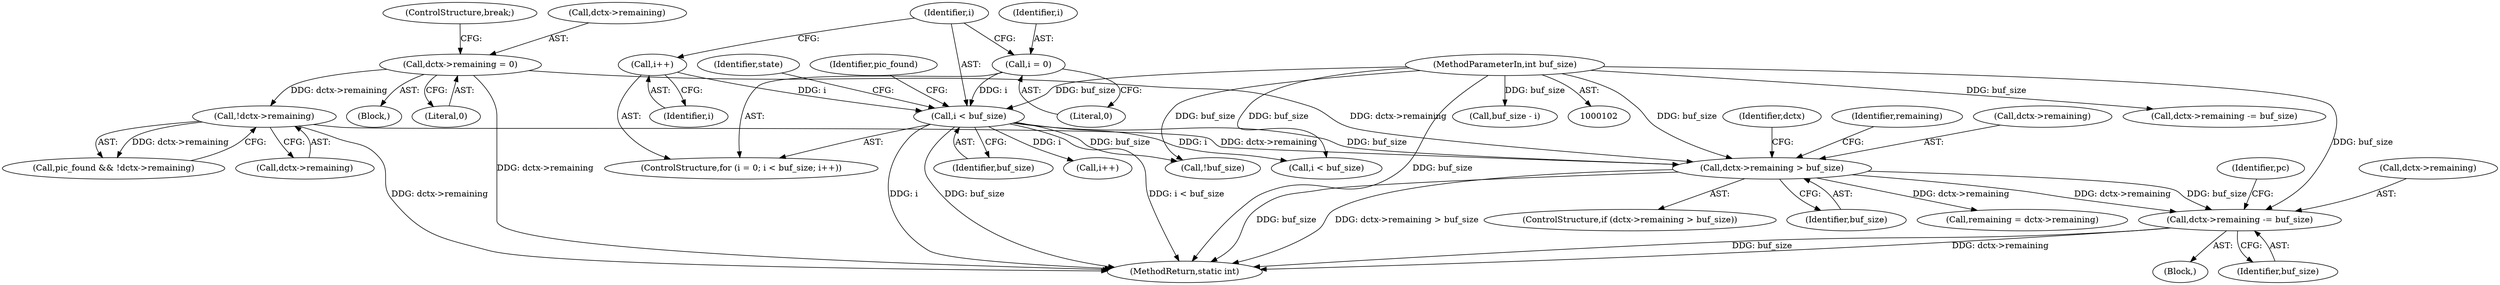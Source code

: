digraph "0_FFmpeg_31c1c0b46a7021802c3d1d18039fca30dba5a14e@API" {
"1000386" [label="(Call,dctx->remaining -= buf_size)"];
"1000380" [label="(Call,dctx->remaining > buf_size)"];
"1000188" [label="(Call,dctx->remaining = 0)"];
"1000197" [label="(Call,!dctx->remaining)"];
"1000150" [label="(Call,i < buf_size)"];
"1000147" [label="(Call,i = 0)"];
"1000153" [label="(Call,i++)"];
"1000105" [label="(MethodParameterIn,int buf_size)"];
"1000150" [label="(Call,i < buf_size)"];
"1000149" [label="(Literal,0)"];
"1000151" [label="(Identifier,i)"];
"1000147" [label="(Call,i = 0)"];
"1000146" [label="(ControlStructure,for (i = 0; i < buf_size; i++))"];
"1000193" [label="(ControlStructure,break;)"];
"1000153" [label="(Call,i++)"];
"1000394" [label="(Call,remaining = dctx->remaining)"];
"1000198" [label="(Call,dctx->remaining)"];
"1000387" [label="(Call,dctx->remaining)"];
"1000208" [label="(Call,i < buf_size)"];
"1000165" [label="(Block,)"];
"1000197" [label="(Call,!dctx->remaining)"];
"1000370" [label="(Call,dctx->remaining -= buf_size)"];
"1000152" [label="(Identifier,buf_size)"];
"1000189" [label="(Call,dctx->remaining)"];
"1000380" [label="(Call,dctx->remaining > buf_size)"];
"1000192" [label="(Literal,0)"];
"1000195" [label="(Call,pic_found && !dctx->remaining)"];
"1000157" [label="(Identifier,state)"];
"1000105" [label="(MethodParameterIn,int buf_size)"];
"1000388" [label="(Identifier,dctx)"];
"1000395" [label="(Identifier,remaining)"];
"1000390" [label="(Identifier,buf_size)"];
"1000166" [label="(Call,i++)"];
"1000188" [label="(Call,dctx->remaining = 0)"];
"1000454" [label="(MethodReturn,static int)"];
"1000379" [label="(ControlStructure,if (dctx->remaining > buf_size))"];
"1000384" [label="(Identifier,buf_size)"];
"1000148" [label="(Identifier,i)"];
"1000434" [label="(Identifier,pc)"];
"1000385" [label="(Block,)"];
"1000381" [label="(Call,dctx->remaining)"];
"1000314" [label="(Call,buf_size - i)"];
"1000386" [label="(Call,dctx->remaining -= buf_size)"];
"1000154" [label="(Identifier,i)"];
"1000203" [label="(Call,!buf_size)"];
"1000196" [label="(Identifier,pic_found)"];
"1000386" -> "1000385"  [label="AST: "];
"1000386" -> "1000390"  [label="CFG: "];
"1000387" -> "1000386"  [label="AST: "];
"1000390" -> "1000386"  [label="AST: "];
"1000434" -> "1000386"  [label="CFG: "];
"1000386" -> "1000454"  [label="DDG: dctx->remaining"];
"1000386" -> "1000454"  [label="DDG: buf_size"];
"1000380" -> "1000386"  [label="DDG: buf_size"];
"1000380" -> "1000386"  [label="DDG: dctx->remaining"];
"1000105" -> "1000386"  [label="DDG: buf_size"];
"1000380" -> "1000379"  [label="AST: "];
"1000380" -> "1000384"  [label="CFG: "];
"1000381" -> "1000380"  [label="AST: "];
"1000384" -> "1000380"  [label="AST: "];
"1000388" -> "1000380"  [label="CFG: "];
"1000395" -> "1000380"  [label="CFG: "];
"1000380" -> "1000454"  [label="DDG: buf_size"];
"1000380" -> "1000454"  [label="DDG: dctx->remaining > buf_size"];
"1000188" -> "1000380"  [label="DDG: dctx->remaining"];
"1000197" -> "1000380"  [label="DDG: dctx->remaining"];
"1000150" -> "1000380"  [label="DDG: buf_size"];
"1000105" -> "1000380"  [label="DDG: buf_size"];
"1000380" -> "1000394"  [label="DDG: dctx->remaining"];
"1000188" -> "1000165"  [label="AST: "];
"1000188" -> "1000192"  [label="CFG: "];
"1000189" -> "1000188"  [label="AST: "];
"1000192" -> "1000188"  [label="AST: "];
"1000193" -> "1000188"  [label="CFG: "];
"1000188" -> "1000454"  [label="DDG: dctx->remaining"];
"1000188" -> "1000197"  [label="DDG: dctx->remaining"];
"1000197" -> "1000195"  [label="AST: "];
"1000197" -> "1000198"  [label="CFG: "];
"1000198" -> "1000197"  [label="AST: "];
"1000195" -> "1000197"  [label="CFG: "];
"1000197" -> "1000454"  [label="DDG: dctx->remaining"];
"1000197" -> "1000195"  [label="DDG: dctx->remaining"];
"1000150" -> "1000146"  [label="AST: "];
"1000150" -> "1000152"  [label="CFG: "];
"1000151" -> "1000150"  [label="AST: "];
"1000152" -> "1000150"  [label="AST: "];
"1000157" -> "1000150"  [label="CFG: "];
"1000196" -> "1000150"  [label="CFG: "];
"1000150" -> "1000454"  [label="DDG: i"];
"1000150" -> "1000454"  [label="DDG: buf_size"];
"1000150" -> "1000454"  [label="DDG: i < buf_size"];
"1000147" -> "1000150"  [label="DDG: i"];
"1000153" -> "1000150"  [label="DDG: i"];
"1000105" -> "1000150"  [label="DDG: buf_size"];
"1000150" -> "1000166"  [label="DDG: i"];
"1000150" -> "1000203"  [label="DDG: buf_size"];
"1000150" -> "1000208"  [label="DDG: i"];
"1000147" -> "1000146"  [label="AST: "];
"1000147" -> "1000149"  [label="CFG: "];
"1000148" -> "1000147"  [label="AST: "];
"1000149" -> "1000147"  [label="AST: "];
"1000151" -> "1000147"  [label="CFG: "];
"1000153" -> "1000146"  [label="AST: "];
"1000153" -> "1000154"  [label="CFG: "];
"1000154" -> "1000153"  [label="AST: "];
"1000151" -> "1000153"  [label="CFG: "];
"1000105" -> "1000102"  [label="AST: "];
"1000105" -> "1000454"  [label="DDG: buf_size"];
"1000105" -> "1000203"  [label="DDG: buf_size"];
"1000105" -> "1000208"  [label="DDG: buf_size"];
"1000105" -> "1000314"  [label="DDG: buf_size"];
"1000105" -> "1000370"  [label="DDG: buf_size"];
}
